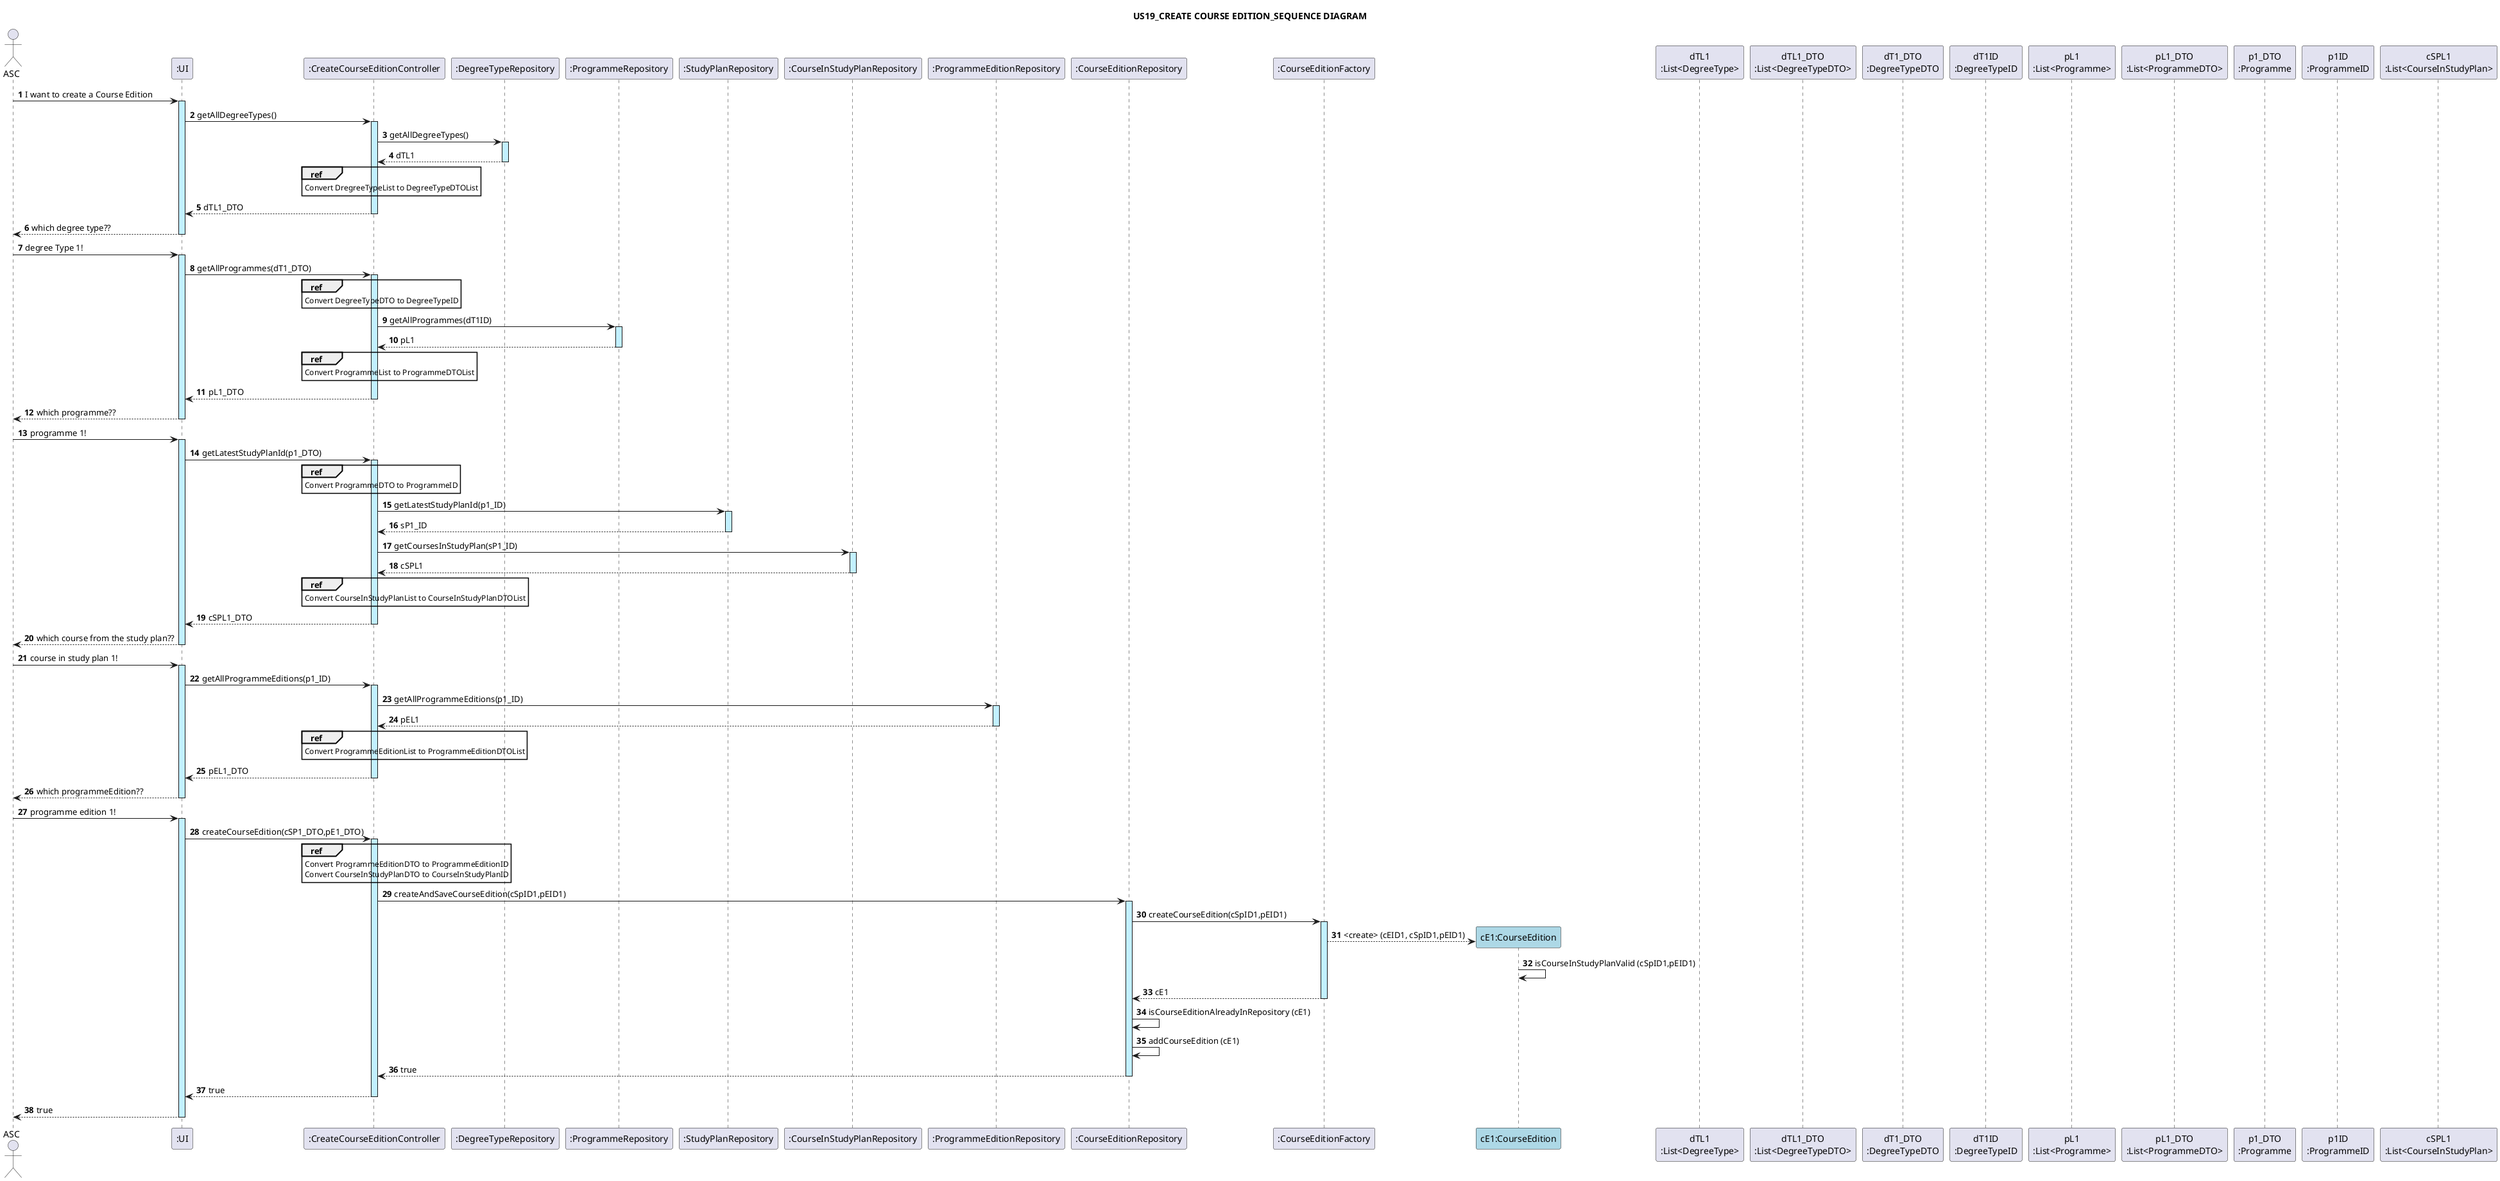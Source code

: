 @startuml
title: US19_CREATE COURSE EDITION_SEQUENCE DIAGRAM
autonumber

actor ASC
participant ":UI" as UI
participant ":CreateCourseEditionController" as CT
participant ":DegreeTypeRepository" as DTR
participant ":ProgrammeRepository" as PR
participant ":StudyPlanRepository" as SPR
participant ":CourseInStudyPlanRepository" as CSPR
participant ":ProgrammeEditionRepository" as PER
participant ":CourseEditionRepository" as CER
participant ":CourseEditionFactory" as CEF


ASC -> UI ++ #application :  I want to create a Course Edition
UI -> CT ++ #application: getAllDegreeTypes()
CT -> DTR ++ #application: getAllDegreeTypes()
DTR --> CT -- : dTL1
ref over CT
    Convert DregreeTypeList to DegreeTypeDTOList
end ref
CT --> UI -- : dTL1_DTO
UI --> ASC -- : which degree type??

ASC -> UI ++ #application :  degree Type 1!
UI -> CT ++ #application: getAllProgrammes(dT1_DTO)
ref over CT
    Convert DegreeTypeDTO to DegreeTypeID
end ref
CT -> PR ++ #application: getAllProgrammes(dT1ID)
PR --> CT -- : pL1
ref over CT
    Convert ProgrammeList to ProgrammeDTOList
end ref
CT --> UI -- : pL1_DTO
UI --> ASC -- : which programme??

ASC -> UI ++ #application : programme 1!
UI -> CT ++ #application: getLatestStudyPlanId(p1_DTO)
ref over CT
    Convert ProgrammeDTO to ProgrammeID
end ref
CT -> SPR ++ #application: getLatestStudyPlanId(p1_ID)
SPR --> CT -- : sP1_ID
CT -> CSPR ++ #application: getCoursesInStudyPlan(sP1_ID)
CSPR --> CT -- : cSPL1
ref over CT
    Convert CourseInStudyPlanList to CourseInStudyPlanDTOList
end ref
CT --> UI -- : cSPL1_DTO
UI --> ASC -- : which course from the study plan??

ASC -> UI ++ #application : course in study plan 1!
UI -> CT ++ #application: getAllProgrammeEditions(p1_ID)
CT -> PER ++ #application: getAllProgrammeEditions(p1_ID)
PER --> CT -- : pEL1
ref over CT
    Convert ProgrammeEditionList to ProgrammeEditionDTOList
end ref
CT --> UI -- : pEL1_DTO
UI --> ASC -- : which programmeEdition??


ASC -> UI ++ #application : programme edition 1!
UI -> CT ++ #application : createCourseEdition(cSP1_DTO,pE1_DTO)
ref over CT
    Convert ProgrammeEditionDTO to ProgrammeEditionID
    Convert CourseInStudyPlanDTO to CourseInStudyPlanID
end ref
CT -> CER ++ #application : createAndSaveCourseEdition(cSpID1,pEID1)
CER -> CEF ++ #application : createCourseEdition(cSpID1,pEID1)


create "cE1:CourseEdition" as CE #lightblue
CEF --> CE : <create> (cEID1, cSpID1,pEID1)
CE -> CE : isCourseInStudyPlanValid (cSpID1,pEID1)
CEF --> CER -- : cE1
CER -> CER : isCourseEditionAlreadyInRepository (cE1)
CER -> CER : addCourseEdition (cE1)

CER --> CT --: true
CT --> UI --: true
UI --> ASC --: true

participant "dTL1\n:List<DegreeType>" as DTL
participant "dTL1_DTO\n:List<DegreeTypeDTO>" as DTL_DTO
participant "dT1_DTO\n:DegreeTypeDTO" as DT_DTO
participant "dT1ID\n:DegreeTypeID" as DTID
participant "pL1\n:List<Programme>" as PL
participant "pL1_DTO\n:List<ProgrammeDTO>" as PLDTO
participant "p1_DTO\n:Programme" as PGDTO
participant "p1ID\n:ProgrammeID" as PGID
participant "cSPL1\n:List<CourseInStudyPlan>" as CSPL
participant "cSPL1\n:List<CourseInStudyPlan>" as CSPL


@enduml